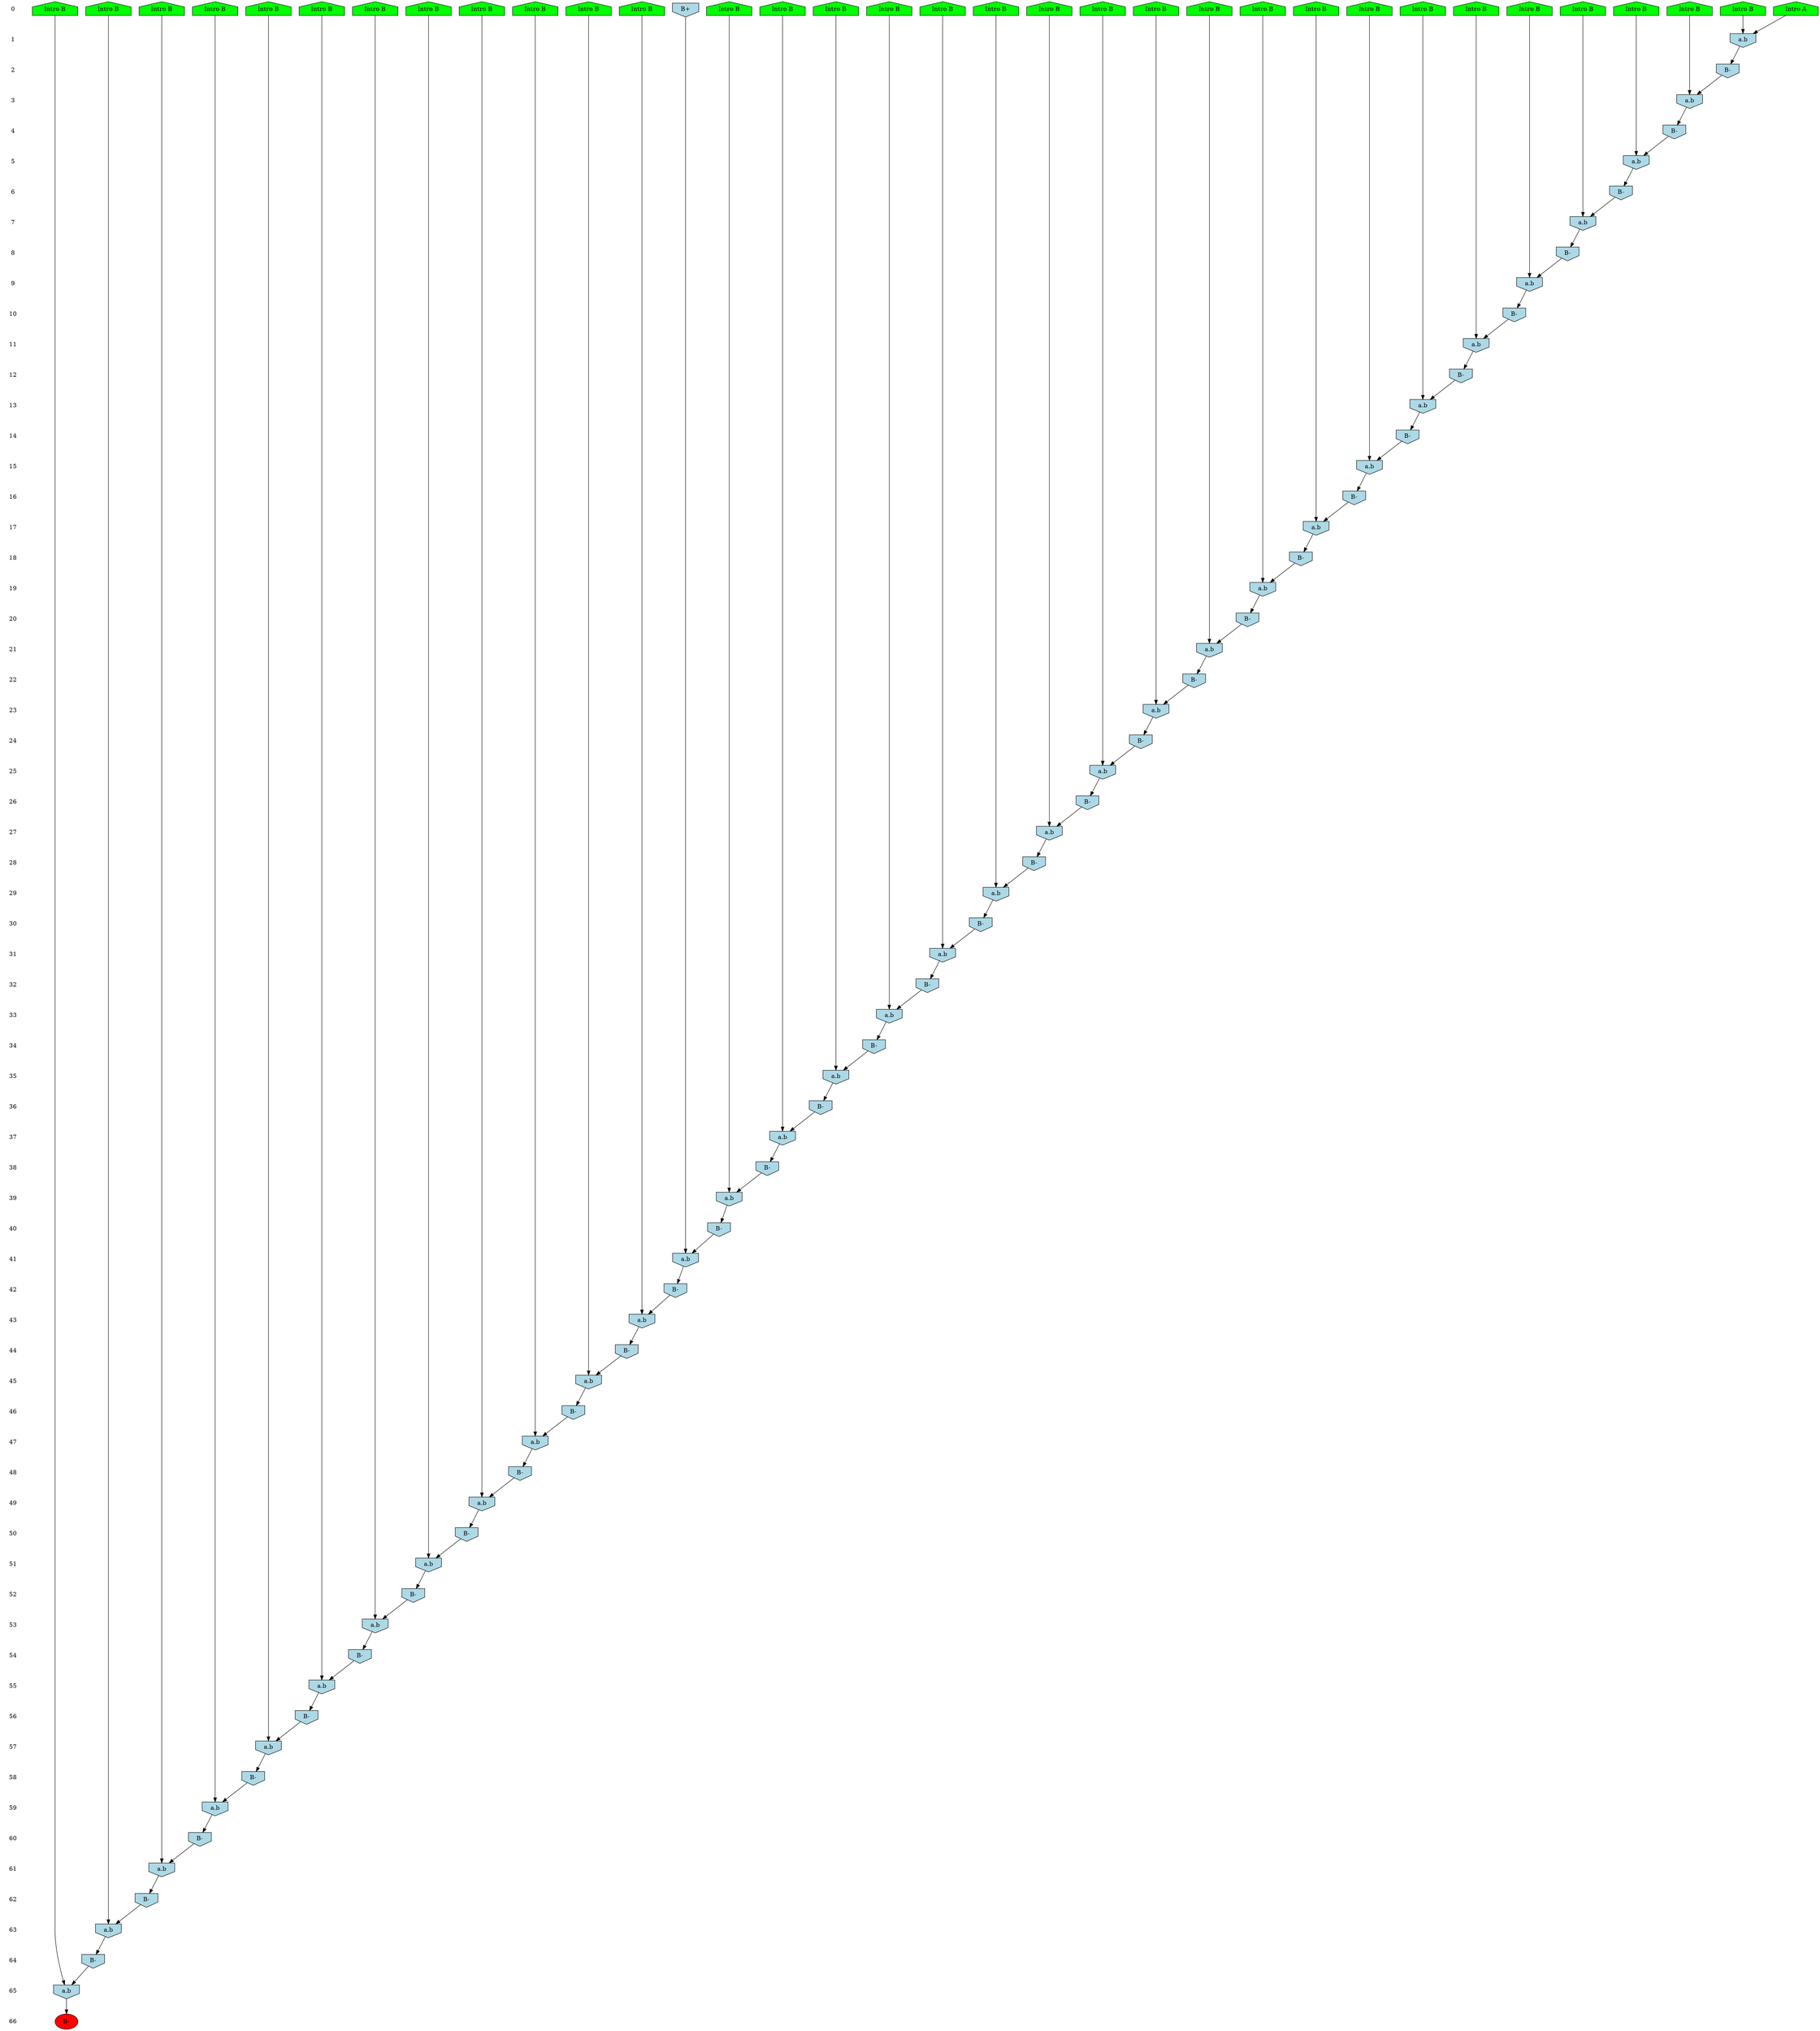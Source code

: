 /* Compression of 1 causal flows obtained in average at 2.807640E+01 t.u */
/* Compressed causal flows were: [33] */
digraph G{
 ranksep=.5 ; 
{ rank = same ; "0" [shape=plaintext] ; node_1 [label ="Intro B", shape=house, style=filled, fillcolor=green] ;
node_2 [label ="Intro B", shape=house, style=filled, fillcolor=green] ;
node_3 [label ="Intro B", shape=house, style=filled, fillcolor=green] ;
node_4 [label ="Intro B", shape=house, style=filled, fillcolor=green] ;
node_5 [label ="Intro B", shape=house, style=filled, fillcolor=green] ;
node_6 [label ="Intro B", shape=house, style=filled, fillcolor=green] ;
node_7 [label ="Intro B", shape=house, style=filled, fillcolor=green] ;
node_8 [label ="Intro B", shape=house, style=filled, fillcolor=green] ;
node_9 [label ="Intro B", shape=house, style=filled, fillcolor=green] ;
node_10 [label ="Intro B", shape=house, style=filled, fillcolor=green] ;
node_11 [label ="Intro B", shape=house, style=filled, fillcolor=green] ;
node_12 [label ="Intro B", shape=house, style=filled, fillcolor=green] ;
node_13 [label ="Intro B", shape=house, style=filled, fillcolor=green] ;
node_14 [label ="Intro B", shape=house, style=filled, fillcolor=green] ;
node_15 [label ="Intro B", shape=house, style=filled, fillcolor=green] ;
node_16 [label ="Intro B", shape=house, style=filled, fillcolor=green] ;
node_17 [label ="Intro B", shape=house, style=filled, fillcolor=green] ;
node_18 [label ="Intro B", shape=house, style=filled, fillcolor=green] ;
node_19 [label ="Intro B", shape=house, style=filled, fillcolor=green] ;
node_20 [label ="Intro B", shape=house, style=filled, fillcolor=green] ;
node_21 [label ="Intro B", shape=house, style=filled, fillcolor=green] ;
node_22 [label ="Intro B", shape=house, style=filled, fillcolor=green] ;
node_23 [label ="Intro B", shape=house, style=filled, fillcolor=green] ;
node_24 [label ="Intro B", shape=house, style=filled, fillcolor=green] ;
node_25 [label ="Intro B", shape=house, style=filled, fillcolor=green] ;
node_26 [label ="Intro B", shape=house, style=filled, fillcolor=green] ;
node_27 [label ="Intro B", shape=house, style=filled, fillcolor=green] ;
node_28 [label ="Intro B", shape=house, style=filled, fillcolor=green] ;
node_29 [label ="Intro B", shape=house, style=filled, fillcolor=green] ;
node_30 [label ="Intro B", shape=house, style=filled, fillcolor=green] ;
node_31 [label ="Intro B", shape=house, style=filled, fillcolor=green] ;
node_32 [label ="Intro B", shape=house, style=filled, fillcolor=green] ;
node_33 [label ="Intro A", shape=house, style=filled, fillcolor=green] ;
node_47 [label="B+", shape=invhouse, style=filled, fillcolor = lightblue] ;
}
{ rank = same ; "1" [shape=plaintext] ; node_34 [label="a.b", shape=invhouse, style=filled, fillcolor = lightblue] ;
}
{ rank = same ; "2" [shape=plaintext] ; node_35 [label="B-", shape=invhouse, style=filled, fillcolor = lightblue] ;
}
{ rank = same ; "3" [shape=plaintext] ; node_36 [label="a.b", shape=invhouse, style=filled, fillcolor = lightblue] ;
}
{ rank = same ; "4" [shape=plaintext] ; node_37 [label="B-", shape=invhouse, style=filled, fillcolor = lightblue] ;
}
{ rank = same ; "5" [shape=plaintext] ; node_38 [label="a.b", shape=invhouse, style=filled, fillcolor = lightblue] ;
}
{ rank = same ; "6" [shape=plaintext] ; node_39 [label="B-", shape=invhouse, style=filled, fillcolor = lightblue] ;
}
{ rank = same ; "7" [shape=plaintext] ; node_40 [label="a.b", shape=invhouse, style=filled, fillcolor = lightblue] ;
}
{ rank = same ; "8" [shape=plaintext] ; node_41 [label="B-", shape=invhouse, style=filled, fillcolor = lightblue] ;
}
{ rank = same ; "9" [shape=plaintext] ; node_42 [label="a.b", shape=invhouse, style=filled, fillcolor = lightblue] ;
}
{ rank = same ; "10" [shape=plaintext] ; node_43 [label="B-", shape=invhouse, style=filled, fillcolor = lightblue] ;
}
{ rank = same ; "11" [shape=plaintext] ; node_44 [label="a.b", shape=invhouse, style=filled, fillcolor = lightblue] ;
}
{ rank = same ; "12" [shape=plaintext] ; node_45 [label="B-", shape=invhouse, style=filled, fillcolor = lightblue] ;
}
{ rank = same ; "13" [shape=plaintext] ; node_46 [label="a.b", shape=invhouse, style=filled, fillcolor = lightblue] ;
}
{ rank = same ; "14" [shape=plaintext] ; node_48 [label="B-", shape=invhouse, style=filled, fillcolor = lightblue] ;
}
{ rank = same ; "15" [shape=plaintext] ; node_49 [label="a.b", shape=invhouse, style=filled, fillcolor = lightblue] ;
}
{ rank = same ; "16" [shape=plaintext] ; node_50 [label="B-", shape=invhouse, style=filled, fillcolor = lightblue] ;
}
{ rank = same ; "17" [shape=plaintext] ; node_51 [label="a.b", shape=invhouse, style=filled, fillcolor = lightblue] ;
}
{ rank = same ; "18" [shape=plaintext] ; node_52 [label="B-", shape=invhouse, style=filled, fillcolor = lightblue] ;
}
{ rank = same ; "19" [shape=plaintext] ; node_53 [label="a.b", shape=invhouse, style=filled, fillcolor = lightblue] ;
}
{ rank = same ; "20" [shape=plaintext] ; node_54 [label="B-", shape=invhouse, style=filled, fillcolor = lightblue] ;
}
{ rank = same ; "21" [shape=plaintext] ; node_55 [label="a.b", shape=invhouse, style=filled, fillcolor = lightblue] ;
}
{ rank = same ; "22" [shape=plaintext] ; node_56 [label="B-", shape=invhouse, style=filled, fillcolor = lightblue] ;
}
{ rank = same ; "23" [shape=plaintext] ; node_57 [label="a.b", shape=invhouse, style=filled, fillcolor = lightblue] ;
}
{ rank = same ; "24" [shape=plaintext] ; node_58 [label="B-", shape=invhouse, style=filled, fillcolor = lightblue] ;
}
{ rank = same ; "25" [shape=plaintext] ; node_59 [label="a.b", shape=invhouse, style=filled, fillcolor = lightblue] ;
}
{ rank = same ; "26" [shape=plaintext] ; node_60 [label="B-", shape=invhouse, style=filled, fillcolor = lightblue] ;
}
{ rank = same ; "27" [shape=plaintext] ; node_61 [label="a.b", shape=invhouse, style=filled, fillcolor = lightblue] ;
}
{ rank = same ; "28" [shape=plaintext] ; node_62 [label="B-", shape=invhouse, style=filled, fillcolor = lightblue] ;
}
{ rank = same ; "29" [shape=plaintext] ; node_63 [label="a.b", shape=invhouse, style=filled, fillcolor = lightblue] ;
}
{ rank = same ; "30" [shape=plaintext] ; node_64 [label="B-", shape=invhouse, style=filled, fillcolor = lightblue] ;
}
{ rank = same ; "31" [shape=plaintext] ; node_65 [label="a.b", shape=invhouse, style=filled, fillcolor = lightblue] ;
}
{ rank = same ; "32" [shape=plaintext] ; node_66 [label="B-", shape=invhouse, style=filled, fillcolor = lightblue] ;
}
{ rank = same ; "33" [shape=plaintext] ; node_67 [label="a.b", shape=invhouse, style=filled, fillcolor = lightblue] ;
}
{ rank = same ; "34" [shape=plaintext] ; node_68 [label="B-", shape=invhouse, style=filled, fillcolor = lightblue] ;
}
{ rank = same ; "35" [shape=plaintext] ; node_69 [label="a.b", shape=invhouse, style=filled, fillcolor = lightblue] ;
}
{ rank = same ; "36" [shape=plaintext] ; node_70 [label="B-", shape=invhouse, style=filled, fillcolor = lightblue] ;
}
{ rank = same ; "37" [shape=plaintext] ; node_71 [label="a.b", shape=invhouse, style=filled, fillcolor = lightblue] ;
}
{ rank = same ; "38" [shape=plaintext] ; node_72 [label="B-", shape=invhouse, style=filled, fillcolor = lightblue] ;
}
{ rank = same ; "39" [shape=plaintext] ; node_73 [label="a.b", shape=invhouse, style=filled, fillcolor = lightblue] ;
}
{ rank = same ; "40" [shape=plaintext] ; node_74 [label="B-", shape=invhouse, style=filled, fillcolor = lightblue] ;
}
{ rank = same ; "41" [shape=plaintext] ; node_75 [label="a.b", shape=invhouse, style=filled, fillcolor = lightblue] ;
}
{ rank = same ; "42" [shape=plaintext] ; node_76 [label="B-", shape=invhouse, style=filled, fillcolor = lightblue] ;
}
{ rank = same ; "43" [shape=plaintext] ; node_77 [label="a.b", shape=invhouse, style=filled, fillcolor = lightblue] ;
}
{ rank = same ; "44" [shape=plaintext] ; node_78 [label="B-", shape=invhouse, style=filled, fillcolor = lightblue] ;
}
{ rank = same ; "45" [shape=plaintext] ; node_79 [label="a.b", shape=invhouse, style=filled, fillcolor = lightblue] ;
}
{ rank = same ; "46" [shape=plaintext] ; node_80 [label="B-", shape=invhouse, style=filled, fillcolor = lightblue] ;
}
{ rank = same ; "47" [shape=plaintext] ; node_81 [label="a.b", shape=invhouse, style=filled, fillcolor = lightblue] ;
}
{ rank = same ; "48" [shape=plaintext] ; node_82 [label="B-", shape=invhouse, style=filled, fillcolor = lightblue] ;
}
{ rank = same ; "49" [shape=plaintext] ; node_83 [label="a.b", shape=invhouse, style=filled, fillcolor = lightblue] ;
}
{ rank = same ; "50" [shape=plaintext] ; node_84 [label="B-", shape=invhouse, style=filled, fillcolor = lightblue] ;
}
{ rank = same ; "51" [shape=plaintext] ; node_85 [label="a.b", shape=invhouse, style=filled, fillcolor = lightblue] ;
}
{ rank = same ; "52" [shape=plaintext] ; node_86 [label="B-", shape=invhouse, style=filled, fillcolor = lightblue] ;
}
{ rank = same ; "53" [shape=plaintext] ; node_87 [label="a.b", shape=invhouse, style=filled, fillcolor = lightblue] ;
}
{ rank = same ; "54" [shape=plaintext] ; node_88 [label="B-", shape=invhouse, style=filled, fillcolor = lightblue] ;
}
{ rank = same ; "55" [shape=plaintext] ; node_89 [label="a.b", shape=invhouse, style=filled, fillcolor = lightblue] ;
}
{ rank = same ; "56" [shape=plaintext] ; node_90 [label="B-", shape=invhouse, style=filled, fillcolor = lightblue] ;
}
{ rank = same ; "57" [shape=plaintext] ; node_91 [label="a.b", shape=invhouse, style=filled, fillcolor = lightblue] ;
}
{ rank = same ; "58" [shape=plaintext] ; node_92 [label="B-", shape=invhouse, style=filled, fillcolor = lightblue] ;
}
{ rank = same ; "59" [shape=plaintext] ; node_93 [label="a.b", shape=invhouse, style=filled, fillcolor = lightblue] ;
}
{ rank = same ; "60" [shape=plaintext] ; node_94 [label="B-", shape=invhouse, style=filled, fillcolor = lightblue] ;
}
{ rank = same ; "61" [shape=plaintext] ; node_95 [label="a.b", shape=invhouse, style=filled, fillcolor = lightblue] ;
}
{ rank = same ; "62" [shape=plaintext] ; node_96 [label="B-", shape=invhouse, style=filled, fillcolor = lightblue] ;
}
{ rank = same ; "63" [shape=plaintext] ; node_97 [label="a.b", shape=invhouse, style=filled, fillcolor = lightblue] ;
}
{ rank = same ; "64" [shape=plaintext] ; node_98 [label="B-", shape=invhouse, style=filled, fillcolor = lightblue] ;
}
{ rank = same ; "65" [shape=plaintext] ; node_99 [label="a.b", shape=invhouse, style=filled, fillcolor = lightblue] ;
}
{ rank = same ; "66" [shape=plaintext] ; node_100 [label ="B-", style=filled, fillcolor=red] ;
}
"0" -> "1" [style="invis"]; 
"1" -> "2" [style="invis"]; 
"2" -> "3" [style="invis"]; 
"3" -> "4" [style="invis"]; 
"4" -> "5" [style="invis"]; 
"5" -> "6" [style="invis"]; 
"6" -> "7" [style="invis"]; 
"7" -> "8" [style="invis"]; 
"8" -> "9" [style="invis"]; 
"9" -> "10" [style="invis"]; 
"10" -> "11" [style="invis"]; 
"11" -> "12" [style="invis"]; 
"12" -> "13" [style="invis"]; 
"13" -> "14" [style="invis"]; 
"14" -> "15" [style="invis"]; 
"15" -> "16" [style="invis"]; 
"16" -> "17" [style="invis"]; 
"17" -> "18" [style="invis"]; 
"18" -> "19" [style="invis"]; 
"19" -> "20" [style="invis"]; 
"20" -> "21" [style="invis"]; 
"21" -> "22" [style="invis"]; 
"22" -> "23" [style="invis"]; 
"23" -> "24" [style="invis"]; 
"24" -> "25" [style="invis"]; 
"25" -> "26" [style="invis"]; 
"26" -> "27" [style="invis"]; 
"27" -> "28" [style="invis"]; 
"28" -> "29" [style="invis"]; 
"29" -> "30" [style="invis"]; 
"30" -> "31" [style="invis"]; 
"31" -> "32" [style="invis"]; 
"32" -> "33" [style="invis"]; 
"33" -> "34" [style="invis"]; 
"34" -> "35" [style="invis"]; 
"35" -> "36" [style="invis"]; 
"36" -> "37" [style="invis"]; 
"37" -> "38" [style="invis"]; 
"38" -> "39" [style="invis"]; 
"39" -> "40" [style="invis"]; 
"40" -> "41" [style="invis"]; 
"41" -> "42" [style="invis"]; 
"42" -> "43" [style="invis"]; 
"43" -> "44" [style="invis"]; 
"44" -> "45" [style="invis"]; 
"45" -> "46" [style="invis"]; 
"46" -> "47" [style="invis"]; 
"47" -> "48" [style="invis"]; 
"48" -> "49" [style="invis"]; 
"49" -> "50" [style="invis"]; 
"50" -> "51" [style="invis"]; 
"51" -> "52" [style="invis"]; 
"52" -> "53" [style="invis"]; 
"53" -> "54" [style="invis"]; 
"54" -> "55" [style="invis"]; 
"55" -> "56" [style="invis"]; 
"56" -> "57" [style="invis"]; 
"57" -> "58" [style="invis"]; 
"58" -> "59" [style="invis"]; 
"59" -> "60" [style="invis"]; 
"60" -> "61" [style="invis"]; 
"61" -> "62" [style="invis"]; 
"62" -> "63" [style="invis"]; 
"63" -> "64" [style="invis"]; 
"64" -> "65" [style="invis"]; 
"65" -> "66" [style="invis"]; 
node_4 -> node_34
node_33 -> node_34
node_34 -> node_35
node_13 -> node_36
node_35 -> node_36
node_36 -> node_37
node_11 -> node_38
node_37 -> node_38
node_38 -> node_39
node_30 -> node_40
node_39 -> node_40
node_40 -> node_41
node_7 -> node_42
node_41 -> node_42
node_42 -> node_43
node_23 -> node_44
node_43 -> node_44
node_44 -> node_45
node_25 -> node_46
node_45 -> node_46
node_46 -> node_48
node_28 -> node_49
node_48 -> node_49
node_49 -> node_50
node_15 -> node_51
node_50 -> node_51
node_51 -> node_52
node_5 -> node_53
node_52 -> node_53
node_53 -> node_54
node_31 -> node_55
node_54 -> node_55
node_55 -> node_56
node_12 -> node_57
node_56 -> node_57
node_57 -> node_58
node_29 -> node_59
node_58 -> node_59
node_59 -> node_60
node_19 -> node_61
node_60 -> node_61
node_61 -> node_62
node_16 -> node_63
node_62 -> node_63
node_63 -> node_64
node_3 -> node_65
node_64 -> node_65
node_65 -> node_66
node_20 -> node_67
node_66 -> node_67
node_67 -> node_68
node_10 -> node_69
node_68 -> node_69
node_69 -> node_70
node_9 -> node_71
node_70 -> node_71
node_71 -> node_72
node_14 -> node_73
node_72 -> node_73
node_73 -> node_74
node_47 -> node_75
node_74 -> node_75
node_75 -> node_76
node_26 -> node_77
node_76 -> node_77
node_77 -> node_78
node_22 -> node_79
node_78 -> node_79
node_79 -> node_80
node_18 -> node_81
node_80 -> node_81
node_81 -> node_82
node_21 -> node_83
node_82 -> node_83
node_83 -> node_84
node_32 -> node_85
node_84 -> node_85
node_85 -> node_86
node_8 -> node_87
node_86 -> node_87
node_87 -> node_88
node_17 -> node_89
node_88 -> node_89
node_89 -> node_90
node_2 -> node_91
node_90 -> node_91
node_91 -> node_92
node_27 -> node_93
node_92 -> node_93
node_93 -> node_94
node_6 -> node_95
node_94 -> node_95
node_95 -> node_96
node_24 -> node_97
node_96 -> node_97
node_97 -> node_98
node_1 -> node_99
node_98 -> node_99
node_99 -> node_100
}
/*
 Dot generation time: 0.000709
*/